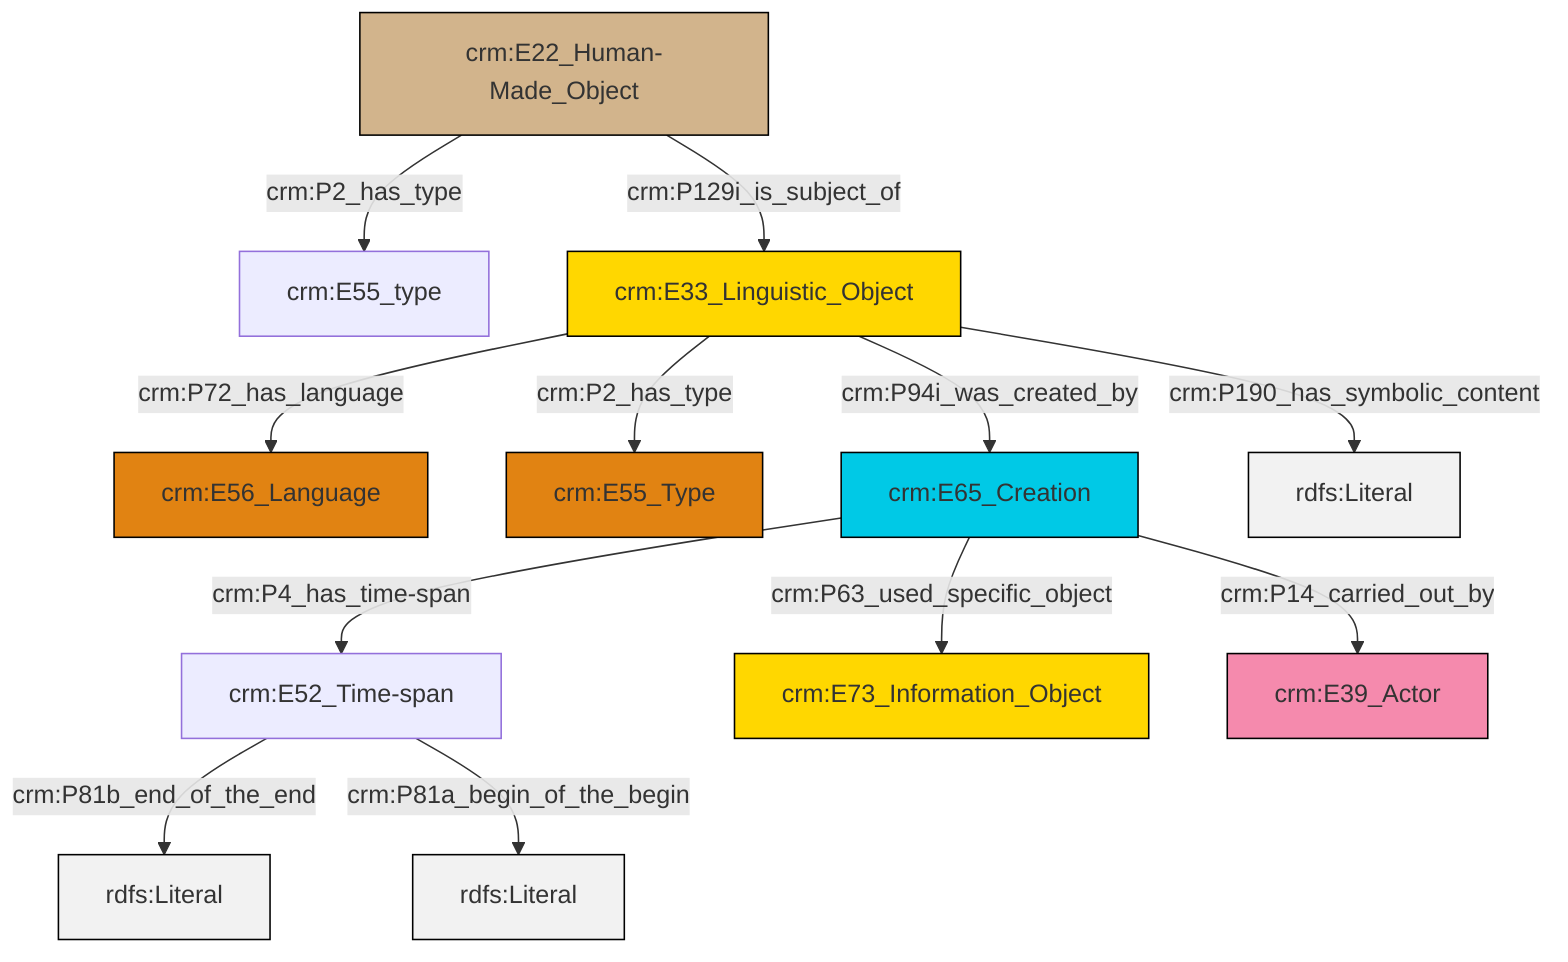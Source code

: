 graph TD
classDef Literal fill:#f2f2f2,stroke:#000000;
classDef CRM_Entity fill:#FFFFFF,stroke:#000000;
classDef Temporal_Entity fill:#00C9E6, stroke:#000000;
classDef Type fill:#E18312, stroke:#000000;
classDef Time-Span fill:#2C9C91, stroke:#000000;
classDef Appellation fill:#FFEB7F, stroke:#000000;
classDef Place fill:#008836, stroke:#000000;
classDef Persistent_Item fill:#B266B2, stroke:#000000;
classDef Conceptual_Object fill:#FFD700, stroke:#000000;
classDef Physical_Thing fill:#D2B48C, stroke:#000000;
classDef Actor fill:#f58aad, stroke:#000000;
classDef PC_Classes fill:#4ce600, stroke:#000000;
classDef Multi fill:#cccccc,stroke:#000000;

4["crm:E22_Human-Made_Object"]:::Physical_Thing -->|crm:P2_has_type| 5["crm:E55_type"]:::Default
2["crm:E52_Time-span"]:::Default -->|crm:P81b_end_of_the_end| 7[rdfs:Literal]:::Literal
8["crm:E33_Linguistic_Object"]:::Conceptual_Object -->|crm:P2_has_type| 9["crm:E55_Type"]:::Type
10["crm:E65_Creation"]:::Temporal_Entity -->|crm:P4_has_time-span| 2["crm:E52_Time-span"]:::Default
8["crm:E33_Linguistic_Object"]:::Conceptual_Object -->|crm:P94i_was_created_by| 10["crm:E65_Creation"]:::Temporal_Entity
10["crm:E65_Creation"]:::Temporal_Entity -->|crm:P63_used_specific_object| 12["crm:E73_Information_Object"]:::Conceptual_Object
4["crm:E22_Human-Made_Object"]:::Physical_Thing -->|crm:P129i_is_subject_of| 8["crm:E33_Linguistic_Object"]:::Conceptual_Object
8["crm:E33_Linguistic_Object"]:::Conceptual_Object -->|crm:P190_has_symbolic_content| 17[rdfs:Literal]:::Literal
2["crm:E52_Time-span"]:::Default -->|crm:P81a_begin_of_the_begin| 18[rdfs:Literal]:::Literal
8["crm:E33_Linguistic_Object"]:::Conceptual_Object -->|crm:P72_has_language| 0["crm:E56_Language"]:::Type
10["crm:E65_Creation"]:::Temporal_Entity -->|crm:P14_carried_out_by| 19["crm:E39_Actor"]:::Actor